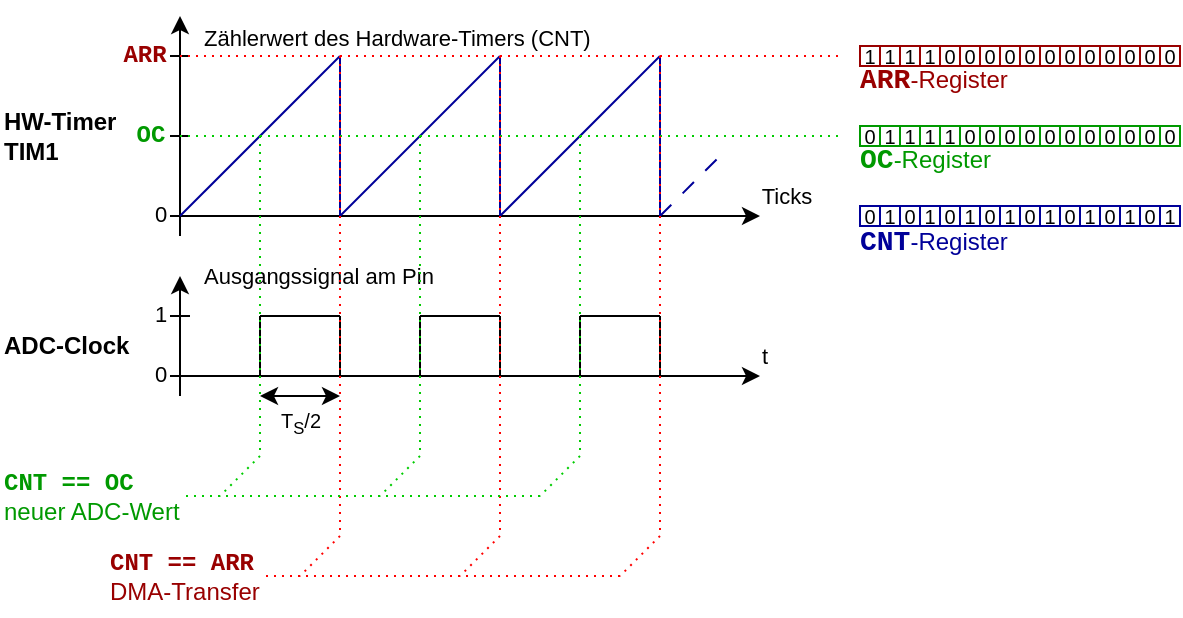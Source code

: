 <mxfile version="26.0.9">
  <diagram name="Page-1" id="A-P2g9G-TL0U4O_s3leG">
    <mxGraphModel dx="724" dy="428" grid="1" gridSize="10" guides="1" tooltips="1" connect="1" arrows="1" fold="1" page="1" pageScale="1" pageWidth="827" pageHeight="1169" math="0" shadow="0">
      <root>
        <mxCell id="0" />
        <mxCell id="1" parent="0" />
        <mxCell id="1FM3fD10bi2aSTOGDLm9-132" value="" style="group" vertex="1" connectable="0" parent="1">
          <mxGeometry x="120" y="290" width="270" height="30" as="geometry" />
        </mxCell>
        <mxCell id="1FM3fD10bi2aSTOGDLm9-21" value="" style="endArrow=none;html=1;rounded=0;strokeColor=#000000;" edge="1" parent="1FM3fD10bi2aSTOGDLm9-132">
          <mxGeometry width="50" height="50" relative="1" as="geometry">
            <mxPoint y="30" as="sourcePoint" />
            <mxPoint x="40" y="30" as="targetPoint" />
          </mxGeometry>
        </mxCell>
        <mxCell id="1FM3fD10bi2aSTOGDLm9-38" value="" style="endArrow=none;html=1;rounded=0;strokeColor=#000000;" edge="1" parent="1FM3fD10bi2aSTOGDLm9-132">
          <mxGeometry width="50" height="50" relative="1" as="geometry">
            <mxPoint x="40" as="sourcePoint" />
            <mxPoint x="80" as="targetPoint" />
          </mxGeometry>
        </mxCell>
        <mxCell id="1FM3fD10bi2aSTOGDLm9-39" value="" style="endArrow=none;html=1;rounded=0;strokeColor=#000000;" edge="1" parent="1FM3fD10bi2aSTOGDLm9-132">
          <mxGeometry width="50" height="50" relative="1" as="geometry">
            <mxPoint x="120" as="sourcePoint" />
            <mxPoint x="160" as="targetPoint" />
          </mxGeometry>
        </mxCell>
        <mxCell id="1FM3fD10bi2aSTOGDLm9-40" value="" style="endArrow=none;html=1;rounded=0;strokeColor=#000000;" edge="1" parent="1FM3fD10bi2aSTOGDLm9-132">
          <mxGeometry width="50" height="50" relative="1" as="geometry">
            <mxPoint x="200" as="sourcePoint" />
            <mxPoint x="240" as="targetPoint" />
          </mxGeometry>
        </mxCell>
        <mxCell id="1FM3fD10bi2aSTOGDLm9-41" value="" style="endArrow=none;html=1;rounded=0;strokeColor=#000000;" edge="1" parent="1FM3fD10bi2aSTOGDLm9-132">
          <mxGeometry width="50" height="50" relative="1" as="geometry">
            <mxPoint x="80" y="30" as="sourcePoint" />
            <mxPoint x="120" y="30" as="targetPoint" />
          </mxGeometry>
        </mxCell>
        <mxCell id="1FM3fD10bi2aSTOGDLm9-42" value="" style="endArrow=none;html=1;rounded=0;strokeColor=#000000;" edge="1" parent="1FM3fD10bi2aSTOGDLm9-132">
          <mxGeometry width="50" height="50" relative="1" as="geometry">
            <mxPoint x="160" y="30" as="sourcePoint" />
            <mxPoint x="200" y="30" as="targetPoint" />
          </mxGeometry>
        </mxCell>
        <mxCell id="1FM3fD10bi2aSTOGDLm9-43" value="" style="endArrow=none;html=1;rounded=0;strokeColor=#000000;" edge="1" parent="1FM3fD10bi2aSTOGDLm9-132">
          <mxGeometry width="50" height="50" relative="1" as="geometry">
            <mxPoint x="40" as="sourcePoint" />
            <mxPoint x="40" y="30" as="targetPoint" />
          </mxGeometry>
        </mxCell>
        <mxCell id="1FM3fD10bi2aSTOGDLm9-44" value="" style="endArrow=none;html=1;rounded=0;strokeColor=#000000;" edge="1" parent="1FM3fD10bi2aSTOGDLm9-132">
          <mxGeometry width="50" height="50" relative="1" as="geometry">
            <mxPoint x="80" as="sourcePoint" />
            <mxPoint x="80" y="30" as="targetPoint" />
          </mxGeometry>
        </mxCell>
        <mxCell id="1FM3fD10bi2aSTOGDLm9-45" value="" style="endArrow=none;html=1;rounded=0;strokeColor=#000000;" edge="1" parent="1FM3fD10bi2aSTOGDLm9-132">
          <mxGeometry width="50" height="50" relative="1" as="geometry">
            <mxPoint x="120" as="sourcePoint" />
            <mxPoint x="120" y="30" as="targetPoint" />
          </mxGeometry>
        </mxCell>
        <mxCell id="1FM3fD10bi2aSTOGDLm9-46" value="" style="endArrow=none;html=1;rounded=0;strokeColor=#000000;" edge="1" parent="1FM3fD10bi2aSTOGDLm9-132">
          <mxGeometry width="50" height="50" relative="1" as="geometry">
            <mxPoint x="160" as="sourcePoint" />
            <mxPoint x="160" y="30" as="targetPoint" />
          </mxGeometry>
        </mxCell>
        <mxCell id="1FM3fD10bi2aSTOGDLm9-47" value="" style="endArrow=none;html=1;rounded=0;strokeColor=#000000;" edge="1" parent="1FM3fD10bi2aSTOGDLm9-132">
          <mxGeometry width="50" height="50" relative="1" as="geometry">
            <mxPoint x="200" as="sourcePoint" />
            <mxPoint x="200" y="30" as="targetPoint" />
          </mxGeometry>
        </mxCell>
        <mxCell id="1FM3fD10bi2aSTOGDLm9-48" value="" style="endArrow=none;html=1;rounded=0;strokeColor=#000000;" edge="1" parent="1FM3fD10bi2aSTOGDLm9-132">
          <mxGeometry width="50" height="50" relative="1" as="geometry">
            <mxPoint x="240" as="sourcePoint" />
            <mxPoint x="240" y="30" as="targetPoint" />
          </mxGeometry>
        </mxCell>
        <mxCell id="1FM3fD10bi2aSTOGDLm9-49" value="" style="endArrow=none;html=1;rounded=0;strokeColor=#000000;dashed=1;dashPattern=8 8;" edge="1" parent="1FM3fD10bi2aSTOGDLm9-132">
          <mxGeometry width="50" height="50" relative="1" as="geometry">
            <mxPoint x="240" y="30" as="sourcePoint" />
            <mxPoint x="270" y="30" as="targetPoint" />
          </mxGeometry>
        </mxCell>
        <mxCell id="1FM3fD10bi2aSTOGDLm9-1" value="" style="endArrow=classic;html=1;rounded=0;" edge="1" parent="1">
          <mxGeometry width="50" height="50" relative="1" as="geometry">
            <mxPoint x="120" y="250" as="sourcePoint" />
            <mxPoint x="120" y="140" as="targetPoint" />
          </mxGeometry>
        </mxCell>
        <mxCell id="1FM3fD10bi2aSTOGDLm9-20" value="Zählerwert des Hardware-Timers (CNT)" style="edgeLabel;html=1;align=left;verticalAlign=middle;resizable=0;points=[];" vertex="1" connectable="0" parent="1FM3fD10bi2aSTOGDLm9-1">
          <mxGeometry x="0.802" y="1" relative="1" as="geometry">
            <mxPoint x="11" as="offset" />
          </mxGeometry>
        </mxCell>
        <mxCell id="1FM3fD10bi2aSTOGDLm9-2" value="" style="endArrow=classic;html=1;rounded=0;" edge="1" parent="1">
          <mxGeometry width="50" height="50" relative="1" as="geometry">
            <mxPoint x="120" y="240" as="sourcePoint" />
            <mxPoint x="410" y="240" as="targetPoint" />
          </mxGeometry>
        </mxCell>
        <mxCell id="1FM3fD10bi2aSTOGDLm9-10" value="Ticks" style="edgeLabel;html=1;align=center;verticalAlign=middle;resizable=0;points=[];" vertex="1" connectable="0" parent="1FM3fD10bi2aSTOGDLm9-2">
          <mxGeometry x="0.923" y="-1" relative="1" as="geometry">
            <mxPoint x="24" y="-11" as="offset" />
          </mxGeometry>
        </mxCell>
        <mxCell id="1FM3fD10bi2aSTOGDLm9-3" value="" style="endArrow=classic;html=1;rounded=0;" edge="1" parent="1">
          <mxGeometry width="50" height="50" relative="1" as="geometry">
            <mxPoint x="120" y="330" as="sourcePoint" />
            <mxPoint x="120" y="270" as="targetPoint" />
          </mxGeometry>
        </mxCell>
        <mxCell id="1FM3fD10bi2aSTOGDLm9-19" value="Ausgangssignal am Pin" style="edgeLabel;html=1;align=left;verticalAlign=middle;resizable=0;points=[];" vertex="1" connectable="0" parent="1FM3fD10bi2aSTOGDLm9-3">
          <mxGeometry x="0.694" relative="1" as="geometry">
            <mxPoint x="10" y="-9" as="offset" />
          </mxGeometry>
        </mxCell>
        <mxCell id="1FM3fD10bi2aSTOGDLm9-4" value="" style="endArrow=classic;html=1;rounded=0;" edge="1" parent="1">
          <mxGeometry width="50" height="50" relative="1" as="geometry">
            <mxPoint x="120" y="320" as="sourcePoint" />
            <mxPoint x="410" y="320" as="targetPoint" />
          </mxGeometry>
        </mxCell>
        <mxCell id="1FM3fD10bi2aSTOGDLm9-9" value="t" style="edgeLabel;html=1;align=center;verticalAlign=middle;resizable=0;points=[];" vertex="1" connectable="0" parent="1FM3fD10bi2aSTOGDLm9-4">
          <mxGeometry x="0.944" y="-1" relative="1" as="geometry">
            <mxPoint x="10" y="-11" as="offset" />
          </mxGeometry>
        </mxCell>
        <mxCell id="1FM3fD10bi2aSTOGDLm9-5" value="" style="endArrow=none;html=1;rounded=0;" edge="1" parent="1">
          <mxGeometry width="50" height="50" relative="1" as="geometry">
            <mxPoint x="115" y="290" as="sourcePoint" />
            <mxPoint x="125" y="290" as="targetPoint" />
          </mxGeometry>
        </mxCell>
        <mxCell id="1FM3fD10bi2aSTOGDLm9-6" value="1" style="edgeLabel;html=1;align=center;verticalAlign=middle;resizable=0;points=[];" vertex="1" connectable="0" parent="1FM3fD10bi2aSTOGDLm9-5">
          <mxGeometry x="-0.754" y="1" relative="1" as="geometry">
            <mxPoint x="-6" as="offset" />
          </mxGeometry>
        </mxCell>
        <mxCell id="1FM3fD10bi2aSTOGDLm9-7" value="" style="endArrow=none;html=1;rounded=0;" edge="1" parent="1">
          <mxGeometry width="50" height="50" relative="1" as="geometry">
            <mxPoint x="115" y="320" as="sourcePoint" />
            <mxPoint x="125" y="320" as="targetPoint" />
          </mxGeometry>
        </mxCell>
        <mxCell id="1FM3fD10bi2aSTOGDLm9-8" value="0" style="edgeLabel;html=1;align=center;verticalAlign=middle;resizable=0;points=[];" vertex="1" connectable="0" parent="1FM3fD10bi2aSTOGDLm9-7">
          <mxGeometry x="-0.754" y="1" relative="1" as="geometry">
            <mxPoint x="-6" as="offset" />
          </mxGeometry>
        </mxCell>
        <mxCell id="1FM3fD10bi2aSTOGDLm9-11" value="" style="endArrow=none;html=1;rounded=0;" edge="1" parent="1">
          <mxGeometry width="50" height="50" relative="1" as="geometry">
            <mxPoint x="115" y="200" as="sourcePoint" />
            <mxPoint x="125" y="200" as="targetPoint" />
          </mxGeometry>
        </mxCell>
        <mxCell id="1FM3fD10bi2aSTOGDLm9-12" value="OC" style="edgeLabel;html=1;align=center;verticalAlign=middle;resizable=0;points=[];fontColor=#009900;fontSize=12;fontFamily=Courier New;fontStyle=1" vertex="1" connectable="0" parent="1FM3fD10bi2aSTOGDLm9-11">
          <mxGeometry x="-0.754" y="1" relative="1" as="geometry">
            <mxPoint x="-11" y="1" as="offset" />
          </mxGeometry>
        </mxCell>
        <mxCell id="1FM3fD10bi2aSTOGDLm9-15" value="" style="endArrow=none;html=1;rounded=0;" edge="1" parent="1">
          <mxGeometry width="50" height="50" relative="1" as="geometry">
            <mxPoint x="115" y="160" as="sourcePoint" />
            <mxPoint x="125" y="160" as="targetPoint" />
          </mxGeometry>
        </mxCell>
        <mxCell id="1FM3fD10bi2aSTOGDLm9-16" value="ARR" style="edgeLabel;html=1;align=center;verticalAlign=middle;resizable=0;points=[];fontColor=#990000;fontSize=12;fontFamily=Courier New;fontStyle=1" vertex="1" connectable="0" parent="1FM3fD10bi2aSTOGDLm9-15">
          <mxGeometry x="-0.754" y="1" relative="1" as="geometry">
            <mxPoint x="-14" y="1" as="offset" />
          </mxGeometry>
        </mxCell>
        <mxCell id="1FM3fD10bi2aSTOGDLm9-17" value="" style="endArrow=none;html=1;rounded=0;" edge="1" parent="1">
          <mxGeometry width="50" height="50" relative="1" as="geometry">
            <mxPoint x="115" y="240" as="sourcePoint" />
            <mxPoint x="125" y="240" as="targetPoint" />
          </mxGeometry>
        </mxCell>
        <mxCell id="1FM3fD10bi2aSTOGDLm9-18" value="0" style="edgeLabel;html=1;align=center;verticalAlign=middle;resizable=0;points=[];" vertex="1" connectable="0" parent="1FM3fD10bi2aSTOGDLm9-17">
          <mxGeometry x="-0.754" y="1" relative="1" as="geometry">
            <mxPoint x="-6" as="offset" />
          </mxGeometry>
        </mxCell>
        <mxCell id="1FM3fD10bi2aSTOGDLm9-22" value="" style="endArrow=none;html=1;rounded=0;strokeColor=#000099;" edge="1" parent="1">
          <mxGeometry width="50" height="50" relative="1" as="geometry">
            <mxPoint x="120" y="240" as="sourcePoint" />
            <mxPoint x="200" y="160" as="targetPoint" />
          </mxGeometry>
        </mxCell>
        <mxCell id="1FM3fD10bi2aSTOGDLm9-23" value="" style="endArrow=none;html=1;rounded=0;strokeColor=#000099;" edge="1" parent="1">
          <mxGeometry width="50" height="50" relative="1" as="geometry">
            <mxPoint x="200" y="240" as="sourcePoint" />
            <mxPoint x="280" y="160" as="targetPoint" />
          </mxGeometry>
        </mxCell>
        <mxCell id="1FM3fD10bi2aSTOGDLm9-24" value="" style="endArrow=none;html=1;rounded=0;strokeColor=#000099;" edge="1" parent="1">
          <mxGeometry width="50" height="50" relative="1" as="geometry">
            <mxPoint x="280" y="240" as="sourcePoint" />
            <mxPoint x="360" y="160" as="targetPoint" />
          </mxGeometry>
        </mxCell>
        <mxCell id="1FM3fD10bi2aSTOGDLm9-25" value="" style="endArrow=none;html=1;rounded=0;strokeColor=#000099;" edge="1" parent="1">
          <mxGeometry width="50" height="50" relative="1" as="geometry">
            <mxPoint x="200" y="240" as="sourcePoint" />
            <mxPoint x="200" y="160" as="targetPoint" />
          </mxGeometry>
        </mxCell>
        <mxCell id="1FM3fD10bi2aSTOGDLm9-26" value="" style="endArrow=none;html=1;rounded=0;strokeColor=#000099;" edge="1" parent="1">
          <mxGeometry width="50" height="50" relative="1" as="geometry">
            <mxPoint x="280" y="240" as="sourcePoint" />
            <mxPoint x="280" y="160" as="targetPoint" />
          </mxGeometry>
        </mxCell>
        <mxCell id="1FM3fD10bi2aSTOGDLm9-27" value="" style="endArrow=none;html=1;rounded=0;strokeColor=#000099;" edge="1" parent="1">
          <mxGeometry width="50" height="50" relative="1" as="geometry">
            <mxPoint x="360" y="240" as="sourcePoint" />
            <mxPoint x="360" y="160" as="targetPoint" />
          </mxGeometry>
        </mxCell>
        <mxCell id="1FM3fD10bi2aSTOGDLm9-28" value="" style="endArrow=none;html=1;rounded=0;strokeColor=#000099;dashed=1;dashPattern=8 8;" edge="1" parent="1">
          <mxGeometry width="50" height="50" relative="1" as="geometry">
            <mxPoint x="360" y="240" as="sourcePoint" />
            <mxPoint x="390" y="210" as="targetPoint" />
          </mxGeometry>
        </mxCell>
        <mxCell id="1FM3fD10bi2aSTOGDLm9-29" value="" style="endArrow=none;dashed=1;html=1;dashPattern=1 3;strokeWidth=1;rounded=0;strokeColor=#00CC00;" edge="1" parent="1">
          <mxGeometry width="50" height="50" relative="1" as="geometry">
            <mxPoint x="120" y="200" as="sourcePoint" />
            <mxPoint x="450" y="200" as="targetPoint" />
          </mxGeometry>
        </mxCell>
        <mxCell id="1FM3fD10bi2aSTOGDLm9-30" value="" style="endArrow=none;dashed=1;html=1;dashPattern=1 3;strokeWidth=1;rounded=0;strokeColor=#FF0000;" edge="1" parent="1">
          <mxGeometry width="50" height="50" relative="1" as="geometry">
            <mxPoint x="120" y="160" as="sourcePoint" />
            <mxPoint x="450" y="160" as="targetPoint" />
          </mxGeometry>
        </mxCell>
        <mxCell id="1FM3fD10bi2aSTOGDLm9-31" value="" style="endArrow=none;dashed=1;html=1;dashPattern=1 3;strokeWidth=1;rounded=0;strokeColor=#00CC00;" edge="1" parent="1">
          <mxGeometry width="50" height="50" relative="1" as="geometry">
            <mxPoint x="160" y="200" as="sourcePoint" />
            <mxPoint x="160" y="360" as="targetPoint" />
          </mxGeometry>
        </mxCell>
        <mxCell id="1FM3fD10bi2aSTOGDLm9-32" value="" style="endArrow=none;dashed=1;html=1;dashPattern=1 3;strokeWidth=1;rounded=0;strokeColor=#00CC00;" edge="1" parent="1">
          <mxGeometry width="50" height="50" relative="1" as="geometry">
            <mxPoint x="240" y="200" as="sourcePoint" />
            <mxPoint x="240" y="360" as="targetPoint" />
          </mxGeometry>
        </mxCell>
        <mxCell id="1FM3fD10bi2aSTOGDLm9-33" value="" style="endArrow=none;dashed=1;html=1;dashPattern=1 3;strokeWidth=1;rounded=0;strokeColor=#00CC00;" edge="1" parent="1">
          <mxGeometry width="50" height="50" relative="1" as="geometry">
            <mxPoint x="320" y="200" as="sourcePoint" />
            <mxPoint x="320" y="360" as="targetPoint" />
          </mxGeometry>
        </mxCell>
        <mxCell id="1FM3fD10bi2aSTOGDLm9-34" value="" style="endArrow=none;dashed=1;html=1;dashPattern=1 3;strokeWidth=1;rounded=0;strokeColor=#FF0000;" edge="1" parent="1">
          <mxGeometry width="50" height="50" relative="1" as="geometry">
            <mxPoint x="200" y="160" as="sourcePoint" />
            <mxPoint x="200" y="400" as="targetPoint" />
          </mxGeometry>
        </mxCell>
        <mxCell id="1FM3fD10bi2aSTOGDLm9-35" value="" style="endArrow=none;dashed=1;html=1;dashPattern=1 3;strokeWidth=1;rounded=0;strokeColor=#FF0000;" edge="1" parent="1">
          <mxGeometry width="50" height="50" relative="1" as="geometry">
            <mxPoint x="280" y="160" as="sourcePoint" />
            <mxPoint x="280" y="400" as="targetPoint" />
          </mxGeometry>
        </mxCell>
        <mxCell id="1FM3fD10bi2aSTOGDLm9-36" value="" style="endArrow=none;dashed=1;html=1;dashPattern=1 3;strokeWidth=1;rounded=0;strokeColor=#FF0000;" edge="1" parent="1">
          <mxGeometry width="50" height="50" relative="1" as="geometry">
            <mxPoint x="360" y="160" as="sourcePoint" />
            <mxPoint x="360" y="400" as="targetPoint" />
          </mxGeometry>
        </mxCell>
        <mxCell id="1FM3fD10bi2aSTOGDLm9-50" value="" style="endArrow=classic;startArrow=classic;html=1;rounded=0;" edge="1" parent="1">
          <mxGeometry width="50" height="50" relative="1" as="geometry">
            <mxPoint x="160" y="330" as="sourcePoint" />
            <mxPoint x="200" y="330" as="targetPoint" />
          </mxGeometry>
        </mxCell>
        <mxCell id="1FM3fD10bi2aSTOGDLm9-117" value="&lt;font size=&quot;1&quot;&gt;T&lt;sub&gt;S&lt;/sub&gt;/2&lt;/font&gt;" style="edgeLabel;html=1;align=center;verticalAlign=middle;resizable=0;points=[];" vertex="1" connectable="0" parent="1FM3fD10bi2aSTOGDLm9-50">
          <mxGeometry x="0.621" relative="1" as="geometry">
            <mxPoint x="-13" y="13" as="offset" />
          </mxGeometry>
        </mxCell>
        <mxCell id="1FM3fD10bi2aSTOGDLm9-105" value="" style="group" vertex="1" connectable="0" parent="1">
          <mxGeometry x="460" y="235" width="160" height="10" as="geometry" />
        </mxCell>
        <mxCell id="1FM3fD10bi2aSTOGDLm9-51" value="0" style="rounded=0;whiteSpace=wrap;html=1;strokeColor=#000099;fontSize=10;" vertex="1" parent="1FM3fD10bi2aSTOGDLm9-105">
          <mxGeometry width="10" height="10" as="geometry" />
        </mxCell>
        <mxCell id="1FM3fD10bi2aSTOGDLm9-52" value="1" style="rounded=0;whiteSpace=wrap;html=1;strokeColor=#000099;fontSize=10;" vertex="1" parent="1FM3fD10bi2aSTOGDLm9-105">
          <mxGeometry x="10" width="10" height="10" as="geometry" />
        </mxCell>
        <mxCell id="1FM3fD10bi2aSTOGDLm9-55" value="0" style="rounded=0;whiteSpace=wrap;html=1;strokeColor=#000099;fontSize=10;" vertex="1" parent="1FM3fD10bi2aSTOGDLm9-105">
          <mxGeometry x="20" width="10" height="10" as="geometry" />
        </mxCell>
        <mxCell id="1FM3fD10bi2aSTOGDLm9-56" value="1" style="rounded=0;whiteSpace=wrap;html=1;strokeColor=#000099;fontSize=10;" vertex="1" parent="1FM3fD10bi2aSTOGDLm9-105">
          <mxGeometry x="30" width="10" height="10" as="geometry" />
        </mxCell>
        <mxCell id="1FM3fD10bi2aSTOGDLm9-57" value="0" style="rounded=0;whiteSpace=wrap;html=1;strokeColor=#000099;fontSize=10;" vertex="1" parent="1FM3fD10bi2aSTOGDLm9-105">
          <mxGeometry x="40" width="10" height="10" as="geometry" />
        </mxCell>
        <mxCell id="1FM3fD10bi2aSTOGDLm9-58" value="1" style="rounded=0;whiteSpace=wrap;html=1;strokeColor=#000099;fontSize=10;" vertex="1" parent="1FM3fD10bi2aSTOGDLm9-105">
          <mxGeometry x="50" width="10" height="10" as="geometry" />
        </mxCell>
        <mxCell id="1FM3fD10bi2aSTOGDLm9-59" value="0" style="rounded=0;whiteSpace=wrap;html=1;strokeColor=#000099;fontSize=10;" vertex="1" parent="1FM3fD10bi2aSTOGDLm9-105">
          <mxGeometry x="60" width="10" height="10" as="geometry" />
        </mxCell>
        <mxCell id="1FM3fD10bi2aSTOGDLm9-60" value="1" style="rounded=0;whiteSpace=wrap;html=1;strokeColor=#000099;fontSize=10;" vertex="1" parent="1FM3fD10bi2aSTOGDLm9-105">
          <mxGeometry x="70" width="10" height="10" as="geometry" />
        </mxCell>
        <mxCell id="1FM3fD10bi2aSTOGDLm9-61" value="0" style="rounded=0;whiteSpace=wrap;html=1;strokeColor=#000099;fontSize=10;" vertex="1" parent="1FM3fD10bi2aSTOGDLm9-105">
          <mxGeometry x="80" width="10" height="10" as="geometry" />
        </mxCell>
        <mxCell id="1FM3fD10bi2aSTOGDLm9-62" value="1" style="rounded=0;whiteSpace=wrap;html=1;strokeColor=#000099;fontSize=10;" vertex="1" parent="1FM3fD10bi2aSTOGDLm9-105">
          <mxGeometry x="90" width="10" height="10" as="geometry" />
        </mxCell>
        <mxCell id="1FM3fD10bi2aSTOGDLm9-63" value="0" style="rounded=0;whiteSpace=wrap;html=1;strokeColor=#000099;fontSize=10;" vertex="1" parent="1FM3fD10bi2aSTOGDLm9-105">
          <mxGeometry x="100" width="10" height="10" as="geometry" />
        </mxCell>
        <mxCell id="1FM3fD10bi2aSTOGDLm9-64" value="1" style="rounded=0;whiteSpace=wrap;html=1;strokeColor=#000099;fontSize=10;" vertex="1" parent="1FM3fD10bi2aSTOGDLm9-105">
          <mxGeometry x="110" width="10" height="10" as="geometry" />
        </mxCell>
        <mxCell id="1FM3fD10bi2aSTOGDLm9-69" value="0" style="rounded=0;whiteSpace=wrap;html=1;strokeColor=#000099;fontSize=10;" vertex="1" parent="1FM3fD10bi2aSTOGDLm9-105">
          <mxGeometry x="120" width="10" height="10" as="geometry" />
        </mxCell>
        <mxCell id="1FM3fD10bi2aSTOGDLm9-70" value="1" style="rounded=0;whiteSpace=wrap;html=1;strokeColor=#000099;fontSize=10;" vertex="1" parent="1FM3fD10bi2aSTOGDLm9-105">
          <mxGeometry x="130" width="10" height="10" as="geometry" />
        </mxCell>
        <mxCell id="1FM3fD10bi2aSTOGDLm9-71" value="0" style="rounded=0;whiteSpace=wrap;html=1;strokeColor=#000099;fontSize=10;" vertex="1" parent="1FM3fD10bi2aSTOGDLm9-105">
          <mxGeometry x="140" width="10" height="10" as="geometry" />
        </mxCell>
        <mxCell id="1FM3fD10bi2aSTOGDLm9-72" value="1" style="rounded=0;whiteSpace=wrap;html=1;strokeColor=#000099;fontSize=10;" vertex="1" parent="1FM3fD10bi2aSTOGDLm9-105">
          <mxGeometry x="150" width="10" height="10" as="geometry" />
        </mxCell>
        <mxCell id="1FM3fD10bi2aSTOGDLm9-106" value="" style="group" vertex="1" connectable="0" parent="1">
          <mxGeometry x="460" y="195" width="160" height="10" as="geometry" />
        </mxCell>
        <mxCell id="1FM3fD10bi2aSTOGDLm9-73" value="0" style="rounded=0;whiteSpace=wrap;html=1;strokeColor=#009900;fontSize=10;" vertex="1" parent="1FM3fD10bi2aSTOGDLm9-106">
          <mxGeometry width="10" height="10" as="geometry" />
        </mxCell>
        <mxCell id="1FM3fD10bi2aSTOGDLm9-74" value="1" style="rounded=0;whiteSpace=wrap;html=1;strokeColor=#009900;fontSize=10;" vertex="1" parent="1FM3fD10bi2aSTOGDLm9-106">
          <mxGeometry x="10" width="10" height="10" as="geometry" />
        </mxCell>
        <mxCell id="1FM3fD10bi2aSTOGDLm9-75" value="1" style="rounded=0;whiteSpace=wrap;html=1;strokeColor=#009900;fontSize=10;" vertex="1" parent="1FM3fD10bi2aSTOGDLm9-106">
          <mxGeometry x="20" width="10" height="10" as="geometry" />
        </mxCell>
        <mxCell id="1FM3fD10bi2aSTOGDLm9-76" value="1" style="rounded=0;whiteSpace=wrap;html=1;strokeColor=#009900;fontSize=10;" vertex="1" parent="1FM3fD10bi2aSTOGDLm9-106">
          <mxGeometry x="30" width="10" height="10" as="geometry" />
        </mxCell>
        <mxCell id="1FM3fD10bi2aSTOGDLm9-77" value="1" style="rounded=0;whiteSpace=wrap;html=1;strokeColor=#009900;fontSize=10;" vertex="1" parent="1FM3fD10bi2aSTOGDLm9-106">
          <mxGeometry x="40" width="10" height="10" as="geometry" />
        </mxCell>
        <mxCell id="1FM3fD10bi2aSTOGDLm9-78" value="0" style="rounded=0;whiteSpace=wrap;html=1;strokeColor=#009900;fontSize=10;" vertex="1" parent="1FM3fD10bi2aSTOGDLm9-106">
          <mxGeometry x="50" width="10" height="10" as="geometry" />
        </mxCell>
        <mxCell id="1FM3fD10bi2aSTOGDLm9-79" value="0" style="rounded=0;whiteSpace=wrap;html=1;strokeColor=#009900;fontSize=10;" vertex="1" parent="1FM3fD10bi2aSTOGDLm9-106">
          <mxGeometry x="60" width="10" height="10" as="geometry" />
        </mxCell>
        <mxCell id="1FM3fD10bi2aSTOGDLm9-80" value="0" style="rounded=0;whiteSpace=wrap;html=1;strokeColor=#009900;fontSize=10;" vertex="1" parent="1FM3fD10bi2aSTOGDLm9-106">
          <mxGeometry x="70" width="10" height="10" as="geometry" />
        </mxCell>
        <mxCell id="1FM3fD10bi2aSTOGDLm9-81" value="0" style="rounded=0;whiteSpace=wrap;html=1;strokeColor=#009900;fontSize=10;" vertex="1" parent="1FM3fD10bi2aSTOGDLm9-106">
          <mxGeometry x="80" width="10" height="10" as="geometry" />
        </mxCell>
        <mxCell id="1FM3fD10bi2aSTOGDLm9-82" value="0" style="rounded=0;whiteSpace=wrap;html=1;strokeColor=#009900;fontSize=10;" vertex="1" parent="1FM3fD10bi2aSTOGDLm9-106">
          <mxGeometry x="90" width="10" height="10" as="geometry" />
        </mxCell>
        <mxCell id="1FM3fD10bi2aSTOGDLm9-83" value="0" style="rounded=0;whiteSpace=wrap;html=1;strokeColor=#009900;fontSize=10;" vertex="1" parent="1FM3fD10bi2aSTOGDLm9-106">
          <mxGeometry x="100" width="10" height="10" as="geometry" />
        </mxCell>
        <mxCell id="1FM3fD10bi2aSTOGDLm9-84" value="0" style="rounded=0;whiteSpace=wrap;html=1;strokeColor=#009900;fontSize=10;" vertex="1" parent="1FM3fD10bi2aSTOGDLm9-106">
          <mxGeometry x="110" width="10" height="10" as="geometry" />
        </mxCell>
        <mxCell id="1FM3fD10bi2aSTOGDLm9-85" value="0" style="rounded=0;whiteSpace=wrap;html=1;strokeColor=#009900;fontSize=10;" vertex="1" parent="1FM3fD10bi2aSTOGDLm9-106">
          <mxGeometry x="120" width="10" height="10" as="geometry" />
        </mxCell>
        <mxCell id="1FM3fD10bi2aSTOGDLm9-86" value="0" style="rounded=0;whiteSpace=wrap;html=1;strokeColor=#009900;fontSize=10;" vertex="1" parent="1FM3fD10bi2aSTOGDLm9-106">
          <mxGeometry x="130" width="10" height="10" as="geometry" />
        </mxCell>
        <mxCell id="1FM3fD10bi2aSTOGDLm9-87" value="0" style="rounded=0;whiteSpace=wrap;html=1;strokeColor=#009900;fontSize=10;" vertex="1" parent="1FM3fD10bi2aSTOGDLm9-106">
          <mxGeometry x="140" width="10" height="10" as="geometry" />
        </mxCell>
        <mxCell id="1FM3fD10bi2aSTOGDLm9-88" value="0" style="rounded=0;whiteSpace=wrap;html=1;strokeColor=#009900;fontSize=10;" vertex="1" parent="1FM3fD10bi2aSTOGDLm9-106">
          <mxGeometry x="150" width="10" height="10" as="geometry" />
        </mxCell>
        <mxCell id="1FM3fD10bi2aSTOGDLm9-107" value="" style="group" vertex="1" connectable="0" parent="1">
          <mxGeometry x="460" y="155" width="160" height="10" as="geometry" />
        </mxCell>
        <mxCell id="1FM3fD10bi2aSTOGDLm9-89" value="1" style="rounded=0;whiteSpace=wrap;html=1;strokeColor=#990000;fontSize=10;" vertex="1" parent="1FM3fD10bi2aSTOGDLm9-107">
          <mxGeometry width="10" height="10" as="geometry" />
        </mxCell>
        <mxCell id="1FM3fD10bi2aSTOGDLm9-90" value="1" style="rounded=0;whiteSpace=wrap;html=1;strokeColor=#990000;fontSize=10;" vertex="1" parent="1FM3fD10bi2aSTOGDLm9-107">
          <mxGeometry x="10" width="10" height="10" as="geometry" />
        </mxCell>
        <mxCell id="1FM3fD10bi2aSTOGDLm9-91" value="1" style="rounded=0;whiteSpace=wrap;html=1;strokeColor=#990000;fontSize=10;" vertex="1" parent="1FM3fD10bi2aSTOGDLm9-107">
          <mxGeometry x="20" width="10" height="10" as="geometry" />
        </mxCell>
        <mxCell id="1FM3fD10bi2aSTOGDLm9-92" value="1" style="rounded=0;whiteSpace=wrap;html=1;strokeColor=#990000;fontSize=10;" vertex="1" parent="1FM3fD10bi2aSTOGDLm9-107">
          <mxGeometry x="30" width="10" height="10" as="geometry" />
        </mxCell>
        <mxCell id="1FM3fD10bi2aSTOGDLm9-93" value="0" style="rounded=0;whiteSpace=wrap;html=1;strokeColor=#990000;fontSize=10;" vertex="1" parent="1FM3fD10bi2aSTOGDLm9-107">
          <mxGeometry x="40" width="10" height="10" as="geometry" />
        </mxCell>
        <mxCell id="1FM3fD10bi2aSTOGDLm9-94" value="0" style="rounded=0;whiteSpace=wrap;html=1;strokeColor=#990000;fontSize=10;" vertex="1" parent="1FM3fD10bi2aSTOGDLm9-107">
          <mxGeometry x="50" width="10" height="10" as="geometry" />
        </mxCell>
        <mxCell id="1FM3fD10bi2aSTOGDLm9-95" value="0" style="rounded=0;whiteSpace=wrap;html=1;strokeColor=#990000;fontSize=10;" vertex="1" parent="1FM3fD10bi2aSTOGDLm9-107">
          <mxGeometry x="60" width="10" height="10" as="geometry" />
        </mxCell>
        <mxCell id="1FM3fD10bi2aSTOGDLm9-96" value="0" style="rounded=0;whiteSpace=wrap;html=1;strokeColor=#990000;fontSize=10;" vertex="1" parent="1FM3fD10bi2aSTOGDLm9-107">
          <mxGeometry x="70" width="10" height="10" as="geometry" />
        </mxCell>
        <mxCell id="1FM3fD10bi2aSTOGDLm9-97" value="0" style="rounded=0;whiteSpace=wrap;html=1;strokeColor=#990000;fontSize=10;" vertex="1" parent="1FM3fD10bi2aSTOGDLm9-107">
          <mxGeometry x="80" width="10" height="10" as="geometry" />
        </mxCell>
        <mxCell id="1FM3fD10bi2aSTOGDLm9-98" value="0" style="rounded=0;whiteSpace=wrap;html=1;strokeColor=#990000;fontSize=10;" vertex="1" parent="1FM3fD10bi2aSTOGDLm9-107">
          <mxGeometry x="90" width="10" height="10" as="geometry" />
        </mxCell>
        <mxCell id="1FM3fD10bi2aSTOGDLm9-99" value="0" style="rounded=0;whiteSpace=wrap;html=1;strokeColor=#990000;fontSize=10;" vertex="1" parent="1FM3fD10bi2aSTOGDLm9-107">
          <mxGeometry x="100" width="10" height="10" as="geometry" />
        </mxCell>
        <mxCell id="1FM3fD10bi2aSTOGDLm9-100" value="0" style="rounded=0;whiteSpace=wrap;html=1;strokeColor=#990000;fontSize=10;" vertex="1" parent="1FM3fD10bi2aSTOGDLm9-107">
          <mxGeometry x="110" width="10" height="10" as="geometry" />
        </mxCell>
        <mxCell id="1FM3fD10bi2aSTOGDLm9-101" value="0" style="rounded=0;whiteSpace=wrap;html=1;strokeColor=#990000;fontSize=10;" vertex="1" parent="1FM3fD10bi2aSTOGDLm9-107">
          <mxGeometry x="120" width="10" height="10" as="geometry" />
        </mxCell>
        <mxCell id="1FM3fD10bi2aSTOGDLm9-102" value="0" style="rounded=0;whiteSpace=wrap;html=1;strokeColor=#990000;fontSize=10;" vertex="1" parent="1FM3fD10bi2aSTOGDLm9-107">
          <mxGeometry x="130" width="10" height="10" as="geometry" />
        </mxCell>
        <mxCell id="1FM3fD10bi2aSTOGDLm9-103" value="0" style="rounded=0;whiteSpace=wrap;html=1;strokeColor=#990000;fontSize=10;" vertex="1" parent="1FM3fD10bi2aSTOGDLm9-107">
          <mxGeometry x="140" width="10" height="10" as="geometry" />
        </mxCell>
        <mxCell id="1FM3fD10bi2aSTOGDLm9-104" value="0" style="rounded=0;whiteSpace=wrap;html=1;strokeColor=#990000;fontSize=10;" vertex="1" parent="1FM3fD10bi2aSTOGDLm9-107">
          <mxGeometry x="150" width="10" height="10" as="geometry" />
        </mxCell>
        <mxCell id="1FM3fD10bi2aSTOGDLm9-109" value="&lt;font style=&quot;color: rgb(0, 153, 0);&quot;&gt;&lt;b&gt;&lt;font style=&quot;font-size: 14px;&quot; face=&quot;Courier New&quot;&gt;OC&lt;/font&gt;&lt;/b&gt;-Register&lt;/font&gt;" style="text;html=1;align=left;verticalAlign=middle;resizable=0;points=[];autosize=1;strokeColor=none;fillColor=none;" vertex="1" parent="1">
          <mxGeometry x="458" y="197" width="90" height="30" as="geometry" />
        </mxCell>
        <mxCell id="1FM3fD10bi2aSTOGDLm9-111" value="&lt;font style=&quot;color: rgb(0, 0, 153);&quot;&gt;&lt;b&gt;&lt;font style=&quot;font-size: 14px;&quot; face=&quot;Courier New&quot;&gt;CNT&lt;/font&gt;&lt;/b&gt;-Register&lt;/font&gt;" style="text;html=1;align=left;verticalAlign=middle;resizable=0;points=[];autosize=1;strokeColor=none;fillColor=none;" vertex="1" parent="1">
          <mxGeometry x="458" y="238" width="100" height="30" as="geometry" />
        </mxCell>
        <mxCell id="1FM3fD10bi2aSTOGDLm9-112" value="&lt;font style=&quot;color: rgb(153, 0, 0);&quot;&gt;&lt;font style=&quot;font-size: 14px;&quot; face=&quot;Courier New&quot;&gt;&lt;b style=&quot;&quot;&gt;ARR&lt;/b&gt;&lt;/font&gt;-Register&lt;/font&gt;" style="text;html=1;align=left;verticalAlign=middle;resizable=0;points=[];autosize=1;strokeColor=none;fillColor=none;" vertex="1" parent="1">
          <mxGeometry x="458" y="157" width="100" height="30" as="geometry" />
        </mxCell>
        <mxCell id="1FM3fD10bi2aSTOGDLm9-119" value="" style="endArrow=none;dashed=1;html=1;dashPattern=1 3;strokeWidth=1;rounded=0;strokeColor=#00CC00;" edge="1" parent="1">
          <mxGeometry width="50" height="50" relative="1" as="geometry">
            <mxPoint x="160" y="360" as="sourcePoint" />
            <mxPoint x="140" y="380" as="targetPoint" />
          </mxGeometry>
        </mxCell>
        <mxCell id="1FM3fD10bi2aSTOGDLm9-121" value="" style="endArrow=none;dashed=1;html=1;dashPattern=1 3;strokeWidth=1;rounded=0;strokeColor=#00CC00;" edge="1" parent="1">
          <mxGeometry width="50" height="50" relative="1" as="geometry">
            <mxPoint x="240" y="360" as="sourcePoint" />
            <mxPoint x="220" y="380" as="targetPoint" />
          </mxGeometry>
        </mxCell>
        <mxCell id="1FM3fD10bi2aSTOGDLm9-122" value="" style="endArrow=none;dashed=1;html=1;dashPattern=1 3;strokeWidth=1;rounded=0;strokeColor=#00CC00;" edge="1" parent="1">
          <mxGeometry width="50" height="50" relative="1" as="geometry">
            <mxPoint x="320" y="360" as="sourcePoint" />
            <mxPoint x="300" y="380" as="targetPoint" />
          </mxGeometry>
        </mxCell>
        <mxCell id="1FM3fD10bi2aSTOGDLm9-123" value="" style="endArrow=none;dashed=1;html=1;dashPattern=1 3;strokeWidth=1;rounded=0;strokeColor=#FF0000;" edge="1" parent="1">
          <mxGeometry width="50" height="50" relative="1" as="geometry">
            <mxPoint x="200" y="400" as="sourcePoint" />
            <mxPoint x="180" y="420" as="targetPoint" />
          </mxGeometry>
        </mxCell>
        <mxCell id="1FM3fD10bi2aSTOGDLm9-124" value="" style="endArrow=none;dashed=1;html=1;dashPattern=1 3;strokeWidth=1;rounded=0;strokeColor=#FF0000;" edge="1" parent="1">
          <mxGeometry width="50" height="50" relative="1" as="geometry">
            <mxPoint x="280" y="400" as="sourcePoint" />
            <mxPoint x="260" y="420" as="targetPoint" />
          </mxGeometry>
        </mxCell>
        <mxCell id="1FM3fD10bi2aSTOGDLm9-125" value="" style="endArrow=none;dashed=1;html=1;dashPattern=1 3;strokeWidth=1;rounded=0;strokeColor=#FF0000;" edge="1" parent="1">
          <mxGeometry width="50" height="50" relative="1" as="geometry">
            <mxPoint x="360" y="400" as="sourcePoint" />
            <mxPoint x="340" y="420" as="targetPoint" />
          </mxGeometry>
        </mxCell>
        <mxCell id="1FM3fD10bi2aSTOGDLm9-126" value="" style="endArrow=none;dashed=1;html=1;dashPattern=1 3;strokeWidth=1;rounded=0;strokeColor=#00CC00;" edge="1" parent="1">
          <mxGeometry width="50" height="50" relative="1" as="geometry">
            <mxPoint x="300" y="380" as="sourcePoint" />
            <mxPoint x="120" y="380" as="targetPoint" />
          </mxGeometry>
        </mxCell>
        <mxCell id="1FM3fD10bi2aSTOGDLm9-127" value="" style="endArrow=none;dashed=1;html=1;dashPattern=1 3;strokeWidth=1;rounded=0;strokeColor=#FF0000;" edge="1" parent="1">
          <mxGeometry width="50" height="50" relative="1" as="geometry">
            <mxPoint x="340" y="420" as="sourcePoint" />
            <mxPoint x="160" y="420" as="targetPoint" />
          </mxGeometry>
        </mxCell>
        <mxCell id="1FM3fD10bi2aSTOGDLm9-128" value="&lt;font style=&quot;color: rgb(0, 153, 0);&quot;&gt;&lt;b&gt;&lt;font face=&quot;Courier New&quot;&gt;CNT == OC&lt;/font&gt;&lt;br&gt;&lt;/b&gt;neuer ADC-Wert&lt;/font&gt;" style="text;html=1;align=left;verticalAlign=middle;resizable=0;points=[];autosize=1;strokeColor=none;fillColor=none;" vertex="1" parent="1">
          <mxGeometry x="30" y="360" width="110" height="40" as="geometry" />
        </mxCell>
        <mxCell id="1FM3fD10bi2aSTOGDLm9-129" value="&lt;b style=&quot;&quot;&gt;&lt;font face=&quot;Courier New&quot;&gt;CNT == ARR&lt;/font&gt;&lt;/b&gt;&lt;div&gt;&lt;font&gt;DMA-Transfer&lt;/font&gt;&lt;/div&gt;" style="text;html=1;align=left;verticalAlign=middle;resizable=0;points=[];autosize=1;strokeColor=none;fillColor=none;fontColor=#990000;" vertex="1" parent="1">
          <mxGeometry x="83" y="400" width="100" height="40" as="geometry" />
        </mxCell>
        <mxCell id="1FM3fD10bi2aSTOGDLm9-130" value="&lt;font&gt;&lt;b&gt;ADC-Clock&lt;/b&gt;&lt;/font&gt;" style="text;html=1;align=left;verticalAlign=middle;resizable=0;points=[];autosize=1;strokeColor=none;fillColor=none;fontColor=#000000;" vertex="1" parent="1">
          <mxGeometry x="30" y="290" width="90" height="30" as="geometry" />
        </mxCell>
        <mxCell id="1FM3fD10bi2aSTOGDLm9-131" value="&lt;font&gt;&lt;b&gt;HW-Timer&lt;/b&gt;&lt;/font&gt;&lt;div&gt;&lt;font&gt;&lt;b&gt;TIM1&lt;/b&gt;&lt;/font&gt;&lt;/div&gt;" style="text;html=1;align=left;verticalAlign=middle;resizable=0;points=[];autosize=1;strokeColor=none;fillColor=none;fontColor=#000000;" vertex="1" parent="1">
          <mxGeometry x="30" y="180" width="80" height="40" as="geometry" />
        </mxCell>
      </root>
    </mxGraphModel>
  </diagram>
</mxfile>
